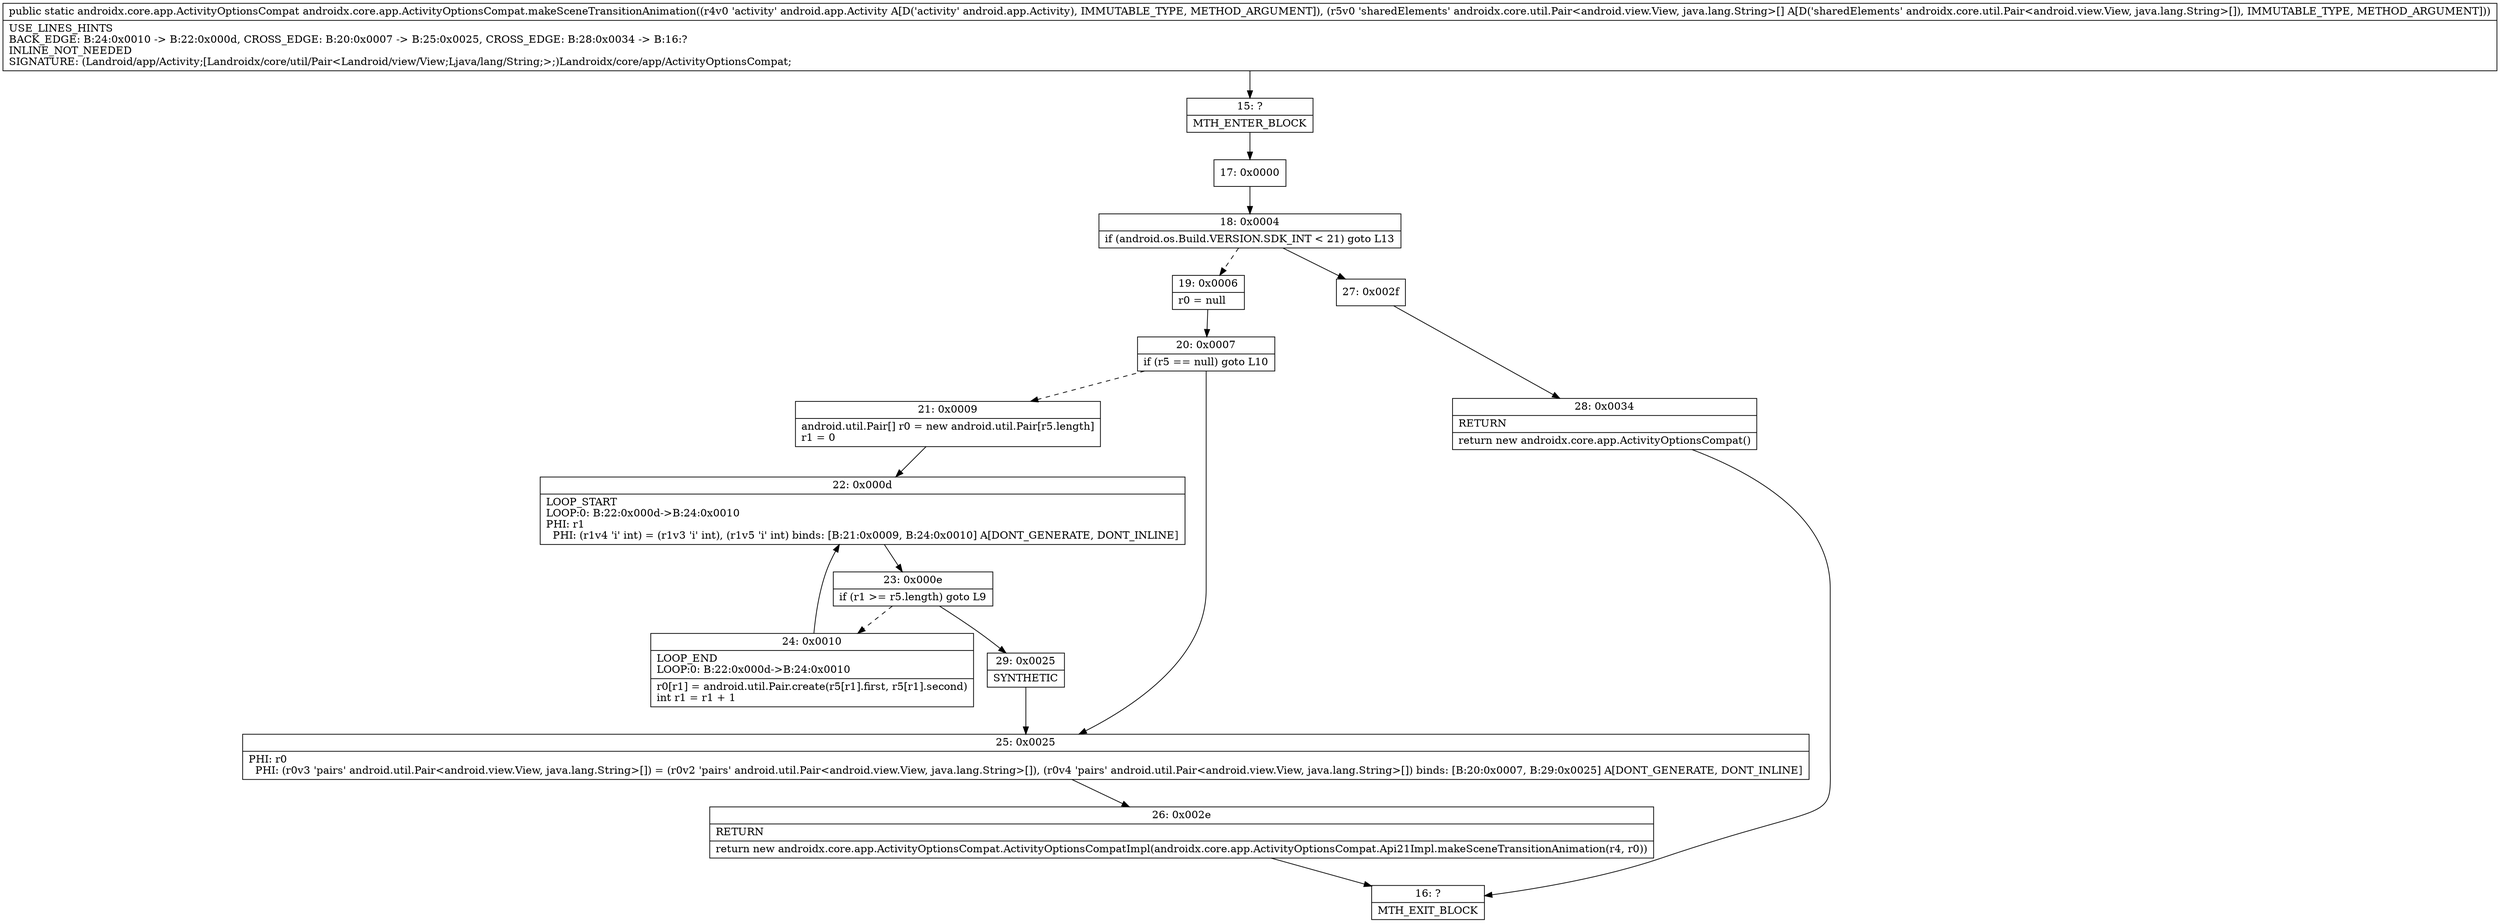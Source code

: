 digraph "CFG forandroidx.core.app.ActivityOptionsCompat.makeSceneTransitionAnimation(Landroid\/app\/Activity;[Landroidx\/core\/util\/Pair;)Landroidx\/core\/app\/ActivityOptionsCompat;" {
Node_15 [shape=record,label="{15\:\ ?|MTH_ENTER_BLOCK\l}"];
Node_17 [shape=record,label="{17\:\ 0x0000}"];
Node_18 [shape=record,label="{18\:\ 0x0004|if (android.os.Build.VERSION.SDK_INT \< 21) goto L13\l}"];
Node_19 [shape=record,label="{19\:\ 0x0006|r0 = null\l}"];
Node_20 [shape=record,label="{20\:\ 0x0007|if (r5 == null) goto L10\l}"];
Node_21 [shape=record,label="{21\:\ 0x0009|android.util.Pair[] r0 = new android.util.Pair[r5.length]\lr1 = 0\l}"];
Node_22 [shape=record,label="{22\:\ 0x000d|LOOP_START\lLOOP:0: B:22:0x000d\-\>B:24:0x0010\lPHI: r1 \l  PHI: (r1v4 'i' int) = (r1v3 'i' int), (r1v5 'i' int) binds: [B:21:0x0009, B:24:0x0010] A[DONT_GENERATE, DONT_INLINE]\l}"];
Node_23 [shape=record,label="{23\:\ 0x000e|if (r1 \>= r5.length) goto L9\l}"];
Node_24 [shape=record,label="{24\:\ 0x0010|LOOP_END\lLOOP:0: B:22:0x000d\-\>B:24:0x0010\l|r0[r1] = android.util.Pair.create(r5[r1].first, r5[r1].second)\lint r1 = r1 + 1\l}"];
Node_29 [shape=record,label="{29\:\ 0x0025|SYNTHETIC\l}"];
Node_25 [shape=record,label="{25\:\ 0x0025|PHI: r0 \l  PHI: (r0v3 'pairs' android.util.Pair\<android.view.View, java.lang.String\>[]) = (r0v2 'pairs' android.util.Pair\<android.view.View, java.lang.String\>[]), (r0v4 'pairs' android.util.Pair\<android.view.View, java.lang.String\>[]) binds: [B:20:0x0007, B:29:0x0025] A[DONT_GENERATE, DONT_INLINE]\l}"];
Node_26 [shape=record,label="{26\:\ 0x002e|RETURN\l|return new androidx.core.app.ActivityOptionsCompat.ActivityOptionsCompatImpl(androidx.core.app.ActivityOptionsCompat.Api21Impl.makeSceneTransitionAnimation(r4, r0))\l}"];
Node_16 [shape=record,label="{16\:\ ?|MTH_EXIT_BLOCK\l}"];
Node_27 [shape=record,label="{27\:\ 0x002f}"];
Node_28 [shape=record,label="{28\:\ 0x0034|RETURN\l|return new androidx.core.app.ActivityOptionsCompat()\l}"];
MethodNode[shape=record,label="{public static androidx.core.app.ActivityOptionsCompat androidx.core.app.ActivityOptionsCompat.makeSceneTransitionAnimation((r4v0 'activity' android.app.Activity A[D('activity' android.app.Activity), IMMUTABLE_TYPE, METHOD_ARGUMENT]), (r5v0 'sharedElements' androidx.core.util.Pair\<android.view.View, java.lang.String\>[] A[D('sharedElements' androidx.core.util.Pair\<android.view.View, java.lang.String\>[]), IMMUTABLE_TYPE, METHOD_ARGUMENT]))  | USE_LINES_HINTS\lBACK_EDGE: B:24:0x0010 \-\> B:22:0x000d, CROSS_EDGE: B:20:0x0007 \-\> B:25:0x0025, CROSS_EDGE: B:28:0x0034 \-\> B:16:?\lINLINE_NOT_NEEDED\lSIGNATURE: (Landroid\/app\/Activity;[Landroidx\/core\/util\/Pair\<Landroid\/view\/View;Ljava\/lang\/String;\>;)Landroidx\/core\/app\/ActivityOptionsCompat;\l}"];
MethodNode -> Node_15;Node_15 -> Node_17;
Node_17 -> Node_18;
Node_18 -> Node_19[style=dashed];
Node_18 -> Node_27;
Node_19 -> Node_20;
Node_20 -> Node_21[style=dashed];
Node_20 -> Node_25;
Node_21 -> Node_22;
Node_22 -> Node_23;
Node_23 -> Node_24[style=dashed];
Node_23 -> Node_29;
Node_24 -> Node_22;
Node_29 -> Node_25;
Node_25 -> Node_26;
Node_26 -> Node_16;
Node_27 -> Node_28;
Node_28 -> Node_16;
}

